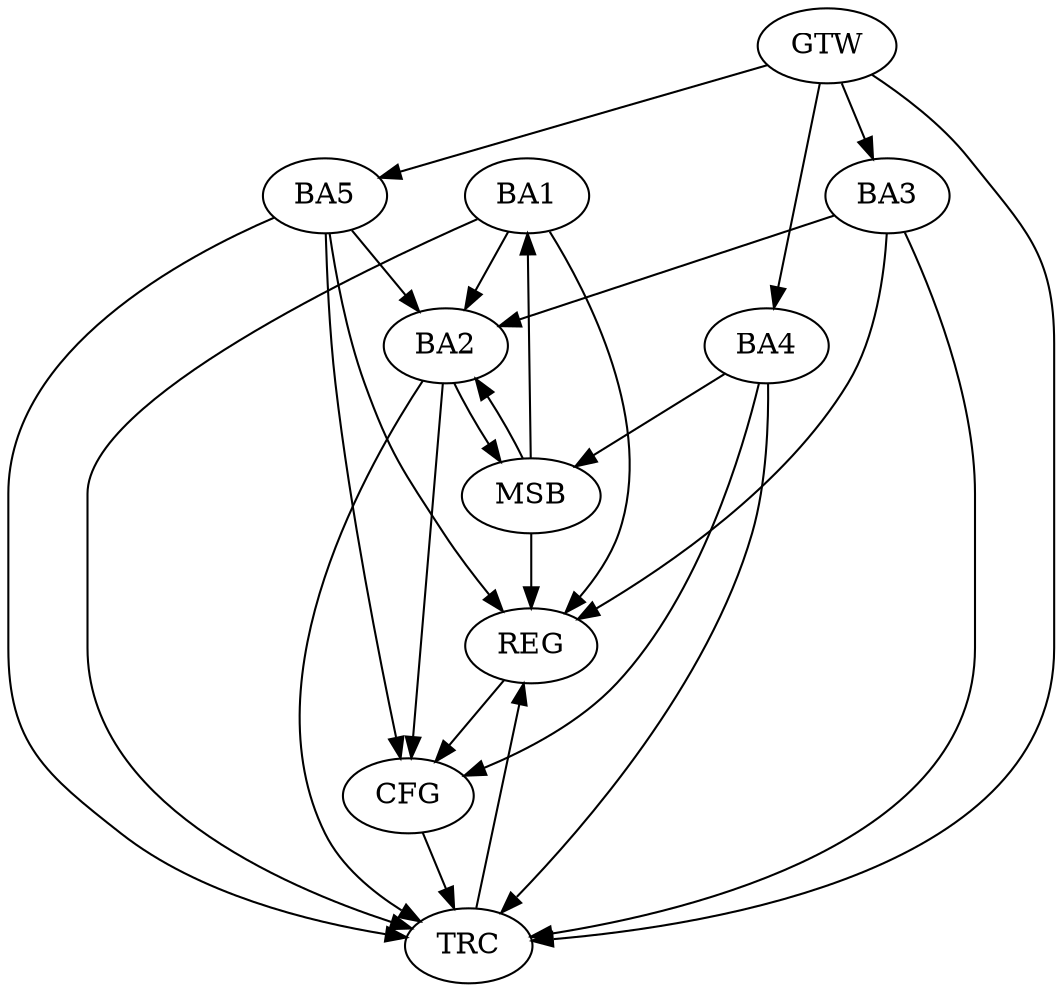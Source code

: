 strict digraph G {
  BA1 [ label="BA1" ];
  BA2 [ label="BA2" ];
  BA3 [ label="BA3" ];
  BA4 [ label="BA4" ];
  BA5 [ label="BA5" ];
  GTW [ label="GTW" ];
  REG [ label="REG" ];
  MSB [ label="MSB" ];
  CFG [ label="CFG" ];
  TRC [ label="TRC" ];
  BA1 -> BA2;
  BA3 -> BA2;
  BA5 -> BA2;
  GTW -> BA3;
  GTW -> BA4;
  GTW -> BA5;
  BA1 -> REG;
  BA3 -> REG;
  BA5 -> REG;
  BA2 -> MSB;
  MSB -> BA1;
  MSB -> REG;
  BA4 -> MSB;
  MSB -> BA2;
  BA4 -> CFG;
  BA2 -> CFG;
  BA5 -> CFG;
  REG -> CFG;
  BA1 -> TRC;
  BA2 -> TRC;
  BA3 -> TRC;
  BA4 -> TRC;
  BA5 -> TRC;
  GTW -> TRC;
  CFG -> TRC;
  TRC -> REG;
}
